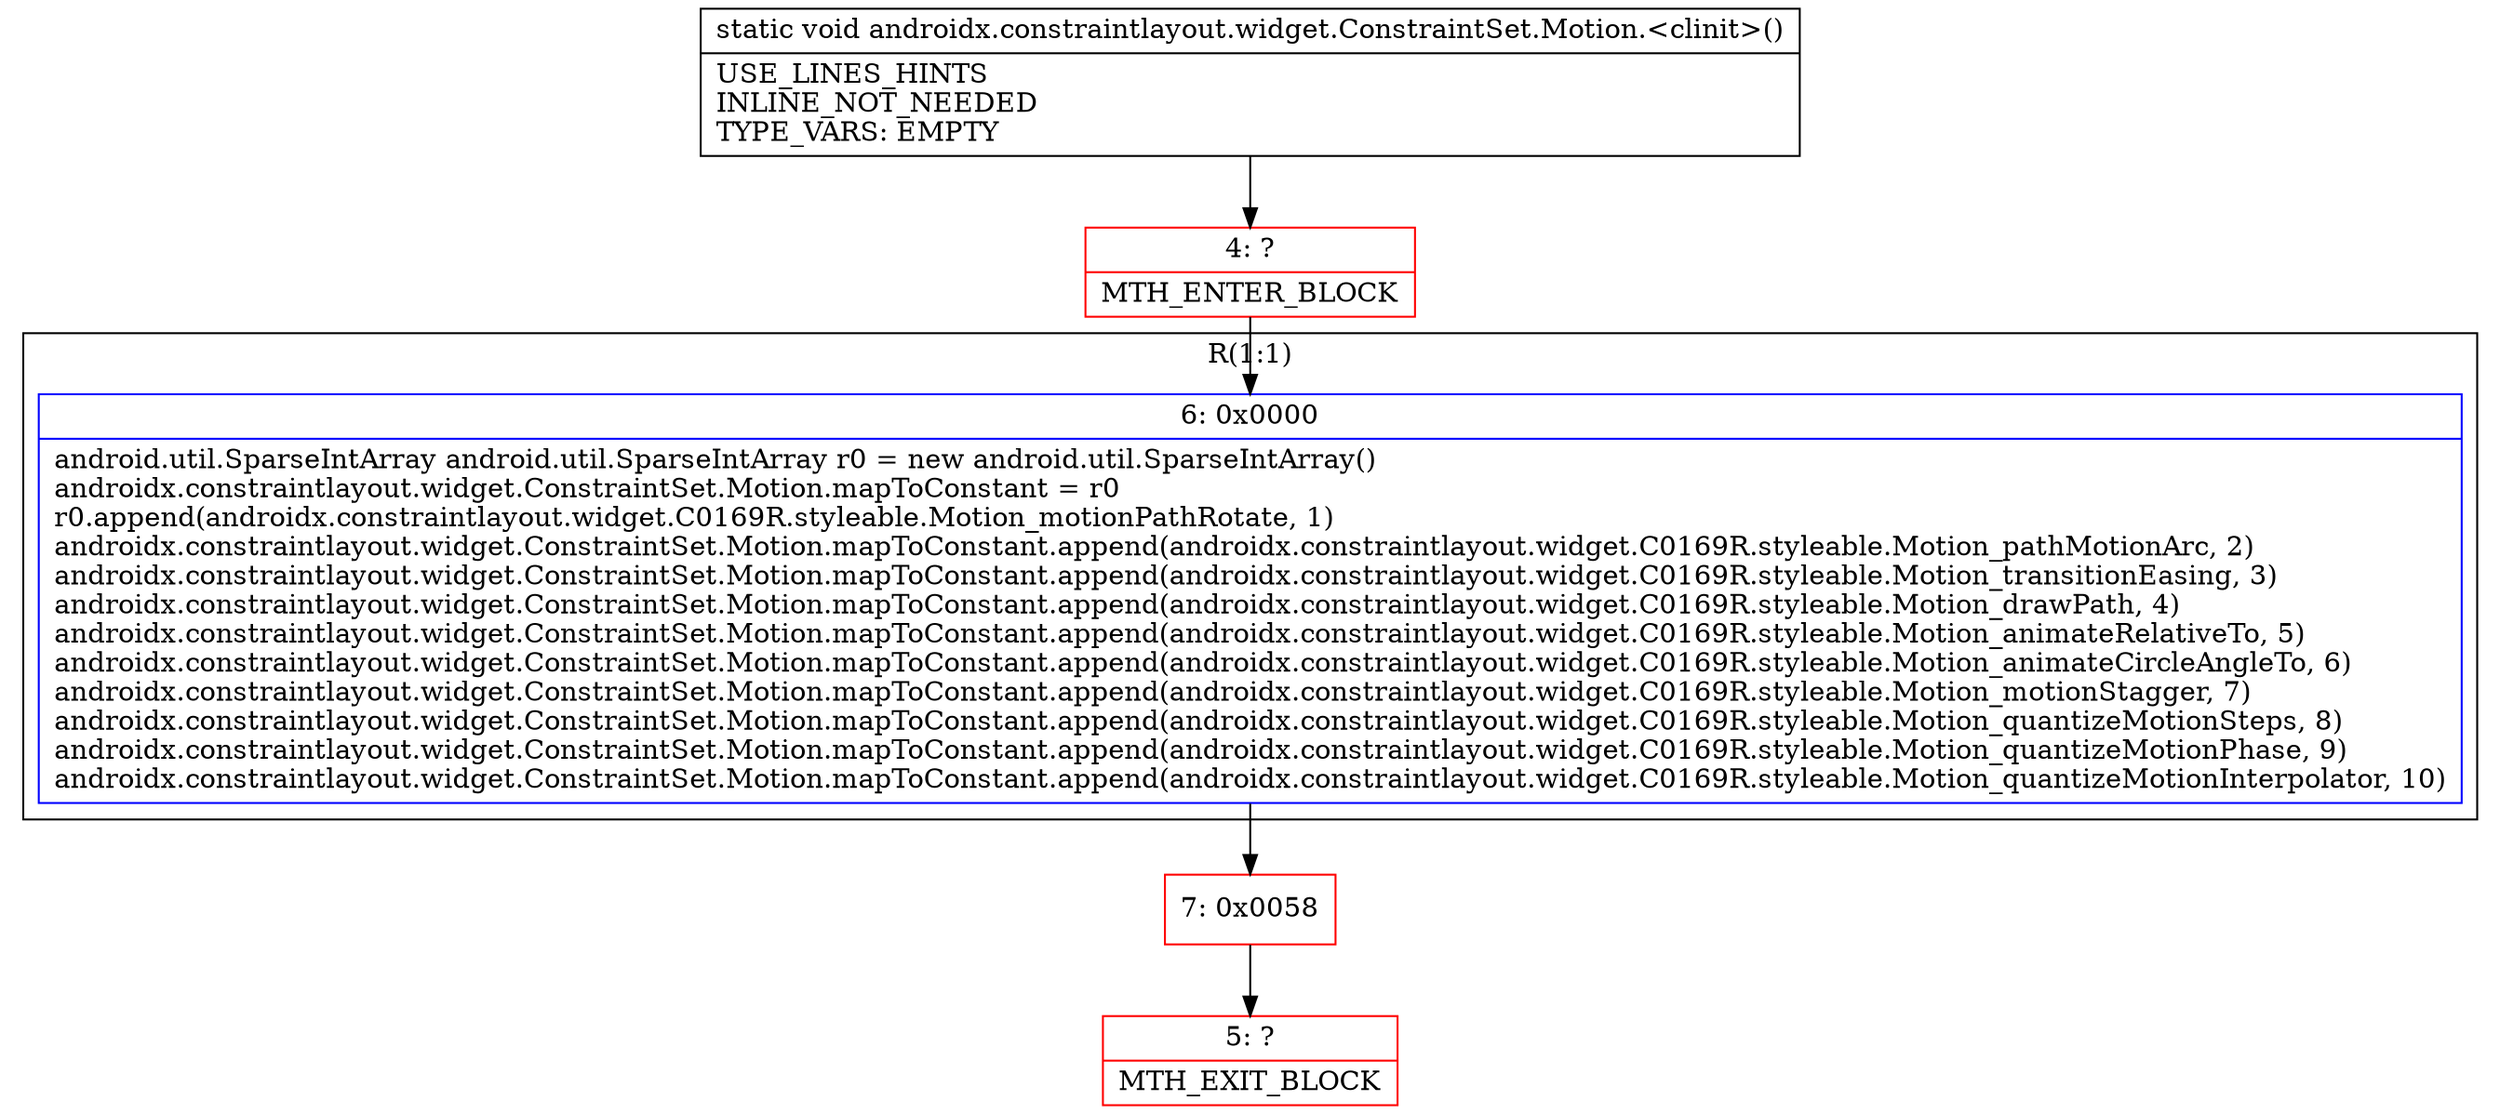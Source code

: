 digraph "CFG forandroidx.constraintlayout.widget.ConstraintSet.Motion.\<clinit\>()V" {
subgraph cluster_Region_1204867532 {
label = "R(1:1)";
node [shape=record,color=blue];
Node_6 [shape=record,label="{6\:\ 0x0000|android.util.SparseIntArray android.util.SparseIntArray r0 = new android.util.SparseIntArray()\landroidx.constraintlayout.widget.ConstraintSet.Motion.mapToConstant = r0\lr0.append(androidx.constraintlayout.widget.C0169R.styleable.Motion_motionPathRotate, 1)\landroidx.constraintlayout.widget.ConstraintSet.Motion.mapToConstant.append(androidx.constraintlayout.widget.C0169R.styleable.Motion_pathMotionArc, 2)\landroidx.constraintlayout.widget.ConstraintSet.Motion.mapToConstant.append(androidx.constraintlayout.widget.C0169R.styleable.Motion_transitionEasing, 3)\landroidx.constraintlayout.widget.ConstraintSet.Motion.mapToConstant.append(androidx.constraintlayout.widget.C0169R.styleable.Motion_drawPath, 4)\landroidx.constraintlayout.widget.ConstraintSet.Motion.mapToConstant.append(androidx.constraintlayout.widget.C0169R.styleable.Motion_animateRelativeTo, 5)\landroidx.constraintlayout.widget.ConstraintSet.Motion.mapToConstant.append(androidx.constraintlayout.widget.C0169R.styleable.Motion_animateCircleAngleTo, 6)\landroidx.constraintlayout.widget.ConstraintSet.Motion.mapToConstant.append(androidx.constraintlayout.widget.C0169R.styleable.Motion_motionStagger, 7)\landroidx.constraintlayout.widget.ConstraintSet.Motion.mapToConstant.append(androidx.constraintlayout.widget.C0169R.styleable.Motion_quantizeMotionSteps, 8)\landroidx.constraintlayout.widget.ConstraintSet.Motion.mapToConstant.append(androidx.constraintlayout.widget.C0169R.styleable.Motion_quantizeMotionPhase, 9)\landroidx.constraintlayout.widget.ConstraintSet.Motion.mapToConstant.append(androidx.constraintlayout.widget.C0169R.styleable.Motion_quantizeMotionInterpolator, 10)\l}"];
}
Node_4 [shape=record,color=red,label="{4\:\ ?|MTH_ENTER_BLOCK\l}"];
Node_7 [shape=record,color=red,label="{7\:\ 0x0058}"];
Node_5 [shape=record,color=red,label="{5\:\ ?|MTH_EXIT_BLOCK\l}"];
MethodNode[shape=record,label="{static void androidx.constraintlayout.widget.ConstraintSet.Motion.\<clinit\>()  | USE_LINES_HINTS\lINLINE_NOT_NEEDED\lTYPE_VARS: EMPTY\l}"];
MethodNode -> Node_4;Node_6 -> Node_7;
Node_4 -> Node_6;
Node_7 -> Node_5;
}

